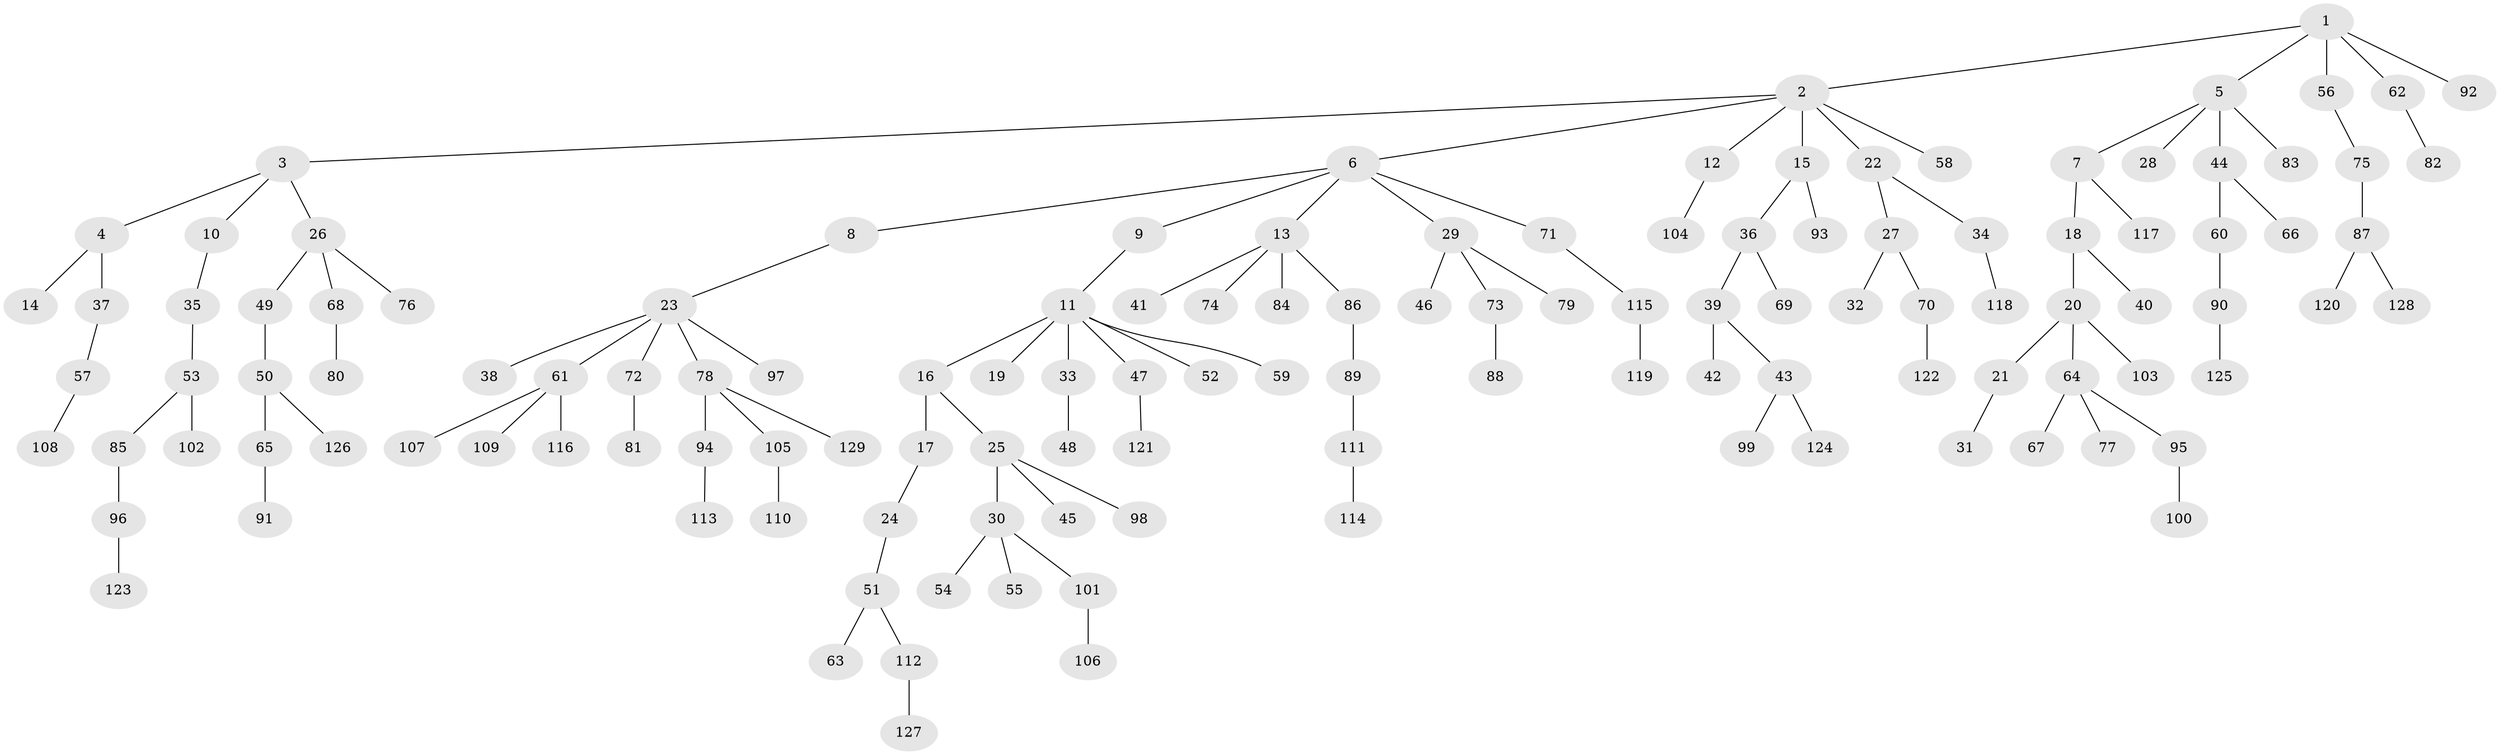 // Generated by graph-tools (version 1.1) at 2025/52/03/09/25 04:52:32]
// undirected, 129 vertices, 128 edges
graph export_dot {
graph [start="1"]
  node [color=gray90,style=filled];
  1;
  2;
  3;
  4;
  5;
  6;
  7;
  8;
  9;
  10;
  11;
  12;
  13;
  14;
  15;
  16;
  17;
  18;
  19;
  20;
  21;
  22;
  23;
  24;
  25;
  26;
  27;
  28;
  29;
  30;
  31;
  32;
  33;
  34;
  35;
  36;
  37;
  38;
  39;
  40;
  41;
  42;
  43;
  44;
  45;
  46;
  47;
  48;
  49;
  50;
  51;
  52;
  53;
  54;
  55;
  56;
  57;
  58;
  59;
  60;
  61;
  62;
  63;
  64;
  65;
  66;
  67;
  68;
  69;
  70;
  71;
  72;
  73;
  74;
  75;
  76;
  77;
  78;
  79;
  80;
  81;
  82;
  83;
  84;
  85;
  86;
  87;
  88;
  89;
  90;
  91;
  92;
  93;
  94;
  95;
  96;
  97;
  98;
  99;
  100;
  101;
  102;
  103;
  104;
  105;
  106;
  107;
  108;
  109;
  110;
  111;
  112;
  113;
  114;
  115;
  116;
  117;
  118;
  119;
  120;
  121;
  122;
  123;
  124;
  125;
  126;
  127;
  128;
  129;
  1 -- 2;
  1 -- 5;
  1 -- 56;
  1 -- 62;
  1 -- 92;
  2 -- 3;
  2 -- 6;
  2 -- 12;
  2 -- 15;
  2 -- 22;
  2 -- 58;
  3 -- 4;
  3 -- 10;
  3 -- 26;
  4 -- 14;
  4 -- 37;
  5 -- 7;
  5 -- 28;
  5 -- 44;
  5 -- 83;
  6 -- 8;
  6 -- 9;
  6 -- 13;
  6 -- 29;
  6 -- 71;
  7 -- 18;
  7 -- 117;
  8 -- 23;
  9 -- 11;
  10 -- 35;
  11 -- 16;
  11 -- 19;
  11 -- 33;
  11 -- 47;
  11 -- 52;
  11 -- 59;
  12 -- 104;
  13 -- 41;
  13 -- 74;
  13 -- 84;
  13 -- 86;
  15 -- 36;
  15 -- 93;
  16 -- 17;
  16 -- 25;
  17 -- 24;
  18 -- 20;
  18 -- 40;
  20 -- 21;
  20 -- 64;
  20 -- 103;
  21 -- 31;
  22 -- 27;
  22 -- 34;
  23 -- 38;
  23 -- 61;
  23 -- 72;
  23 -- 78;
  23 -- 97;
  24 -- 51;
  25 -- 30;
  25 -- 45;
  25 -- 98;
  26 -- 49;
  26 -- 68;
  26 -- 76;
  27 -- 32;
  27 -- 70;
  29 -- 46;
  29 -- 73;
  29 -- 79;
  30 -- 54;
  30 -- 55;
  30 -- 101;
  33 -- 48;
  34 -- 118;
  35 -- 53;
  36 -- 39;
  36 -- 69;
  37 -- 57;
  39 -- 42;
  39 -- 43;
  43 -- 99;
  43 -- 124;
  44 -- 60;
  44 -- 66;
  47 -- 121;
  49 -- 50;
  50 -- 65;
  50 -- 126;
  51 -- 63;
  51 -- 112;
  53 -- 85;
  53 -- 102;
  56 -- 75;
  57 -- 108;
  60 -- 90;
  61 -- 107;
  61 -- 109;
  61 -- 116;
  62 -- 82;
  64 -- 67;
  64 -- 77;
  64 -- 95;
  65 -- 91;
  68 -- 80;
  70 -- 122;
  71 -- 115;
  72 -- 81;
  73 -- 88;
  75 -- 87;
  78 -- 94;
  78 -- 105;
  78 -- 129;
  85 -- 96;
  86 -- 89;
  87 -- 120;
  87 -- 128;
  89 -- 111;
  90 -- 125;
  94 -- 113;
  95 -- 100;
  96 -- 123;
  101 -- 106;
  105 -- 110;
  111 -- 114;
  112 -- 127;
  115 -- 119;
}
